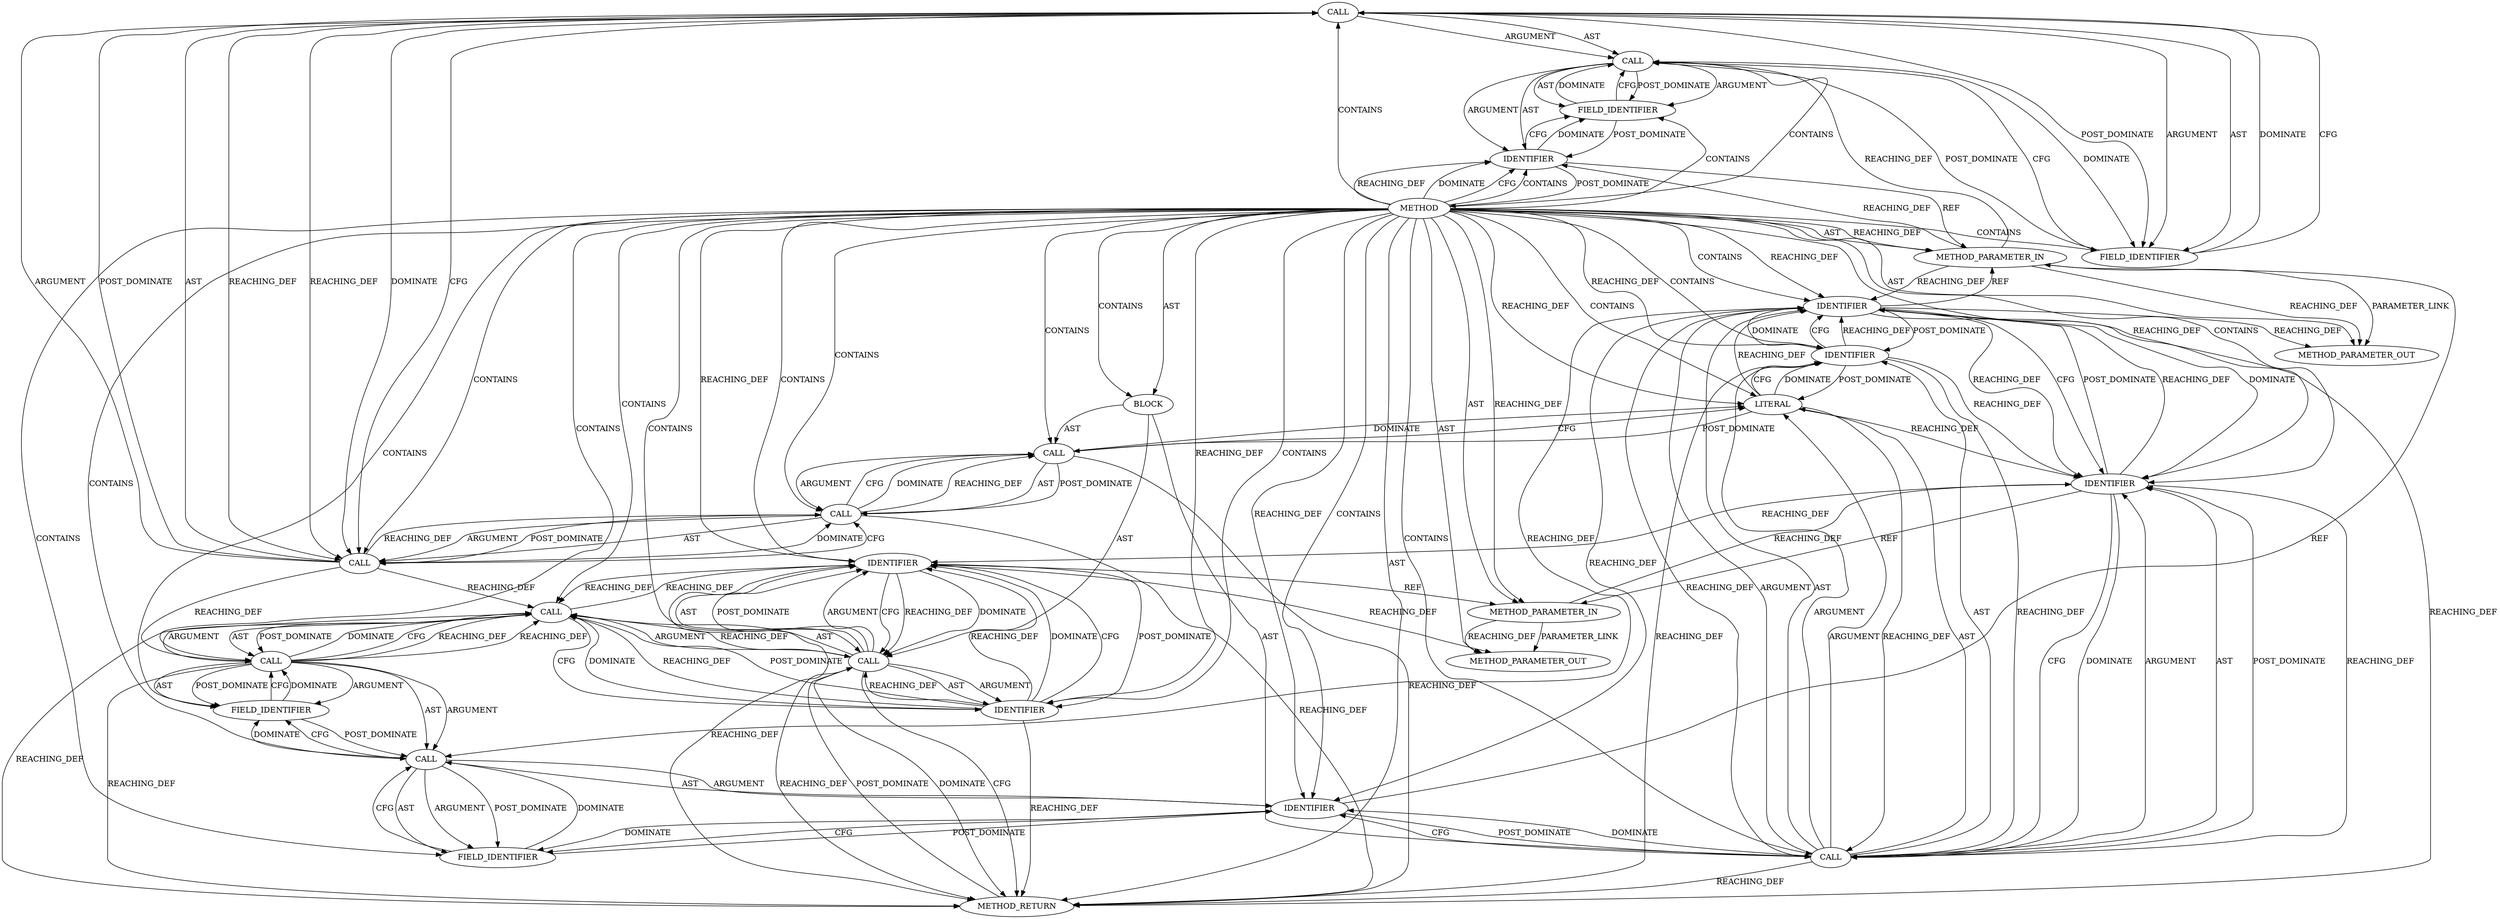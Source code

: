 digraph {
  573 [label=CALL ORDER=1 ARGUMENT_INDEX=1 CODE="con->v2.in_iter" COLUMN_NUMBER=26 METHOD_FULL_NAME="<operator>.fieldAccess" LINE_NUMBER=240 TYPE_FULL_NAME="<empty>" DISPATCH_TYPE="STATIC_DISPATCH" SIGNATURE="" NAME="<operator>.fieldAccess"]
  568 [label=METHOD_PARAMETER_IN ORDER=2 CODE="int len" IS_VARIADIC=false COLUMN_NUMBER=54 LINE_NUMBER=238 TYPE_FULL_NAME="int" EVALUATION_STRATEGY="BY_VALUE" INDEX=2 NAME="len"]
  574 [label=CALL ORDER=1 ARGUMENT_INDEX=1 CODE="con->v2" COLUMN_NUMBER=26 METHOD_FULL_NAME="<operator>.indirectFieldAccess" LINE_NUMBER=240 TYPE_FULL_NAME="<empty>" DISPATCH_TYPE="STATIC_DISPATCH" SIGNATURE="" NAME="<operator>.indirectFieldAccess"]
  591 [label=IDENTIFIER ORDER=3 ARGUMENT_INDEX=3 CODE="len" COLUMN_NUMBER=48 LINE_NUMBER=243 TYPE_FULL_NAME="int" NAME="len"]
  584 [label=CALL ORDER=1 ARGUMENT_INDEX=1 CODE="&con->v2.in_iter" COLUMN_NUMBER=19 METHOD_FULL_NAME="<operator>.addressOf" LINE_NUMBER=243 TYPE_FULL_NAME="<empty>" DISPATCH_TYPE="STATIC_DISPATCH" SIGNATURE="" NAME="<operator>.addressOf"]
  579 [label=LITERAL ORDER=1 ARGUMENT_INDEX=1 CODE="\"%s con %p len %d\\n\"" COLUMN_NUMBER=7 LINE_NUMBER=242 TYPE_FULL_NAME="char"]
  567 [label=METHOD_PARAMETER_IN ORDER=1 CODE="struct ceph_connection *con" IS_VARIADIC=false COLUMN_NUMBER=25 LINE_NUMBER=238 TYPE_FULL_NAME="ceph_connection*" EVALUATION_STRATEGY="BY_VALUE" INDEX=1 NAME="con"]
  572 [label=CALL ORDER=1 ARGUMENT_INDEX=1 CODE="&con->v2.in_iter" COLUMN_NUMBER=25 METHOD_FULL_NAME="<operator>.addressOf" LINE_NUMBER=240 TYPE_FULL_NAME="<empty>" DISPATCH_TYPE="STATIC_DISPATCH" SIGNATURE="" NAME="<operator>.addressOf"]
  582 [label=IDENTIFIER ORDER=4 ARGUMENT_INDEX=4 CODE="len" COLUMN_NUMBER=44 LINE_NUMBER=242 TYPE_FULL_NAME="int" NAME="len"]
  13000 [label=METHOD_PARAMETER_OUT ORDER=1 CODE="struct ceph_connection *con" IS_VARIADIC=false COLUMN_NUMBER=25 LINE_NUMBER=238 TYPE_FULL_NAME="ceph_connection*" EVALUATION_STRATEGY="BY_VALUE" INDEX=1 NAME="con"]
  566 [label=METHOD COLUMN_NUMBER=1 LINE_NUMBER=238 COLUMN_NUMBER_END=1 IS_EXTERNAL=false SIGNATURE="void set_in_skip (ceph_connection*,int)" NAME="set_in_skip" AST_PARENT_TYPE="TYPE_DECL" AST_PARENT_FULL_NAME="file_code_old-a282a2f-decode_preamble-526.c:<global>" ORDER=9 CODE="static void set_in_skip(struct ceph_connection *con, int len)
{
	WARN_ON(iov_iter_count(&con->v2.in_iter));

	dout(\"%s con %p len %d\\n\", __func__, con, len);
	iov_iter_discard(&con->v2.in_iter, ITER_DEST, len);
}" FULL_NAME="set_in_skip" LINE_NUMBER_END=244 FILENAME="file_code_old-a282a2f-decode_preamble-526.c"]
  576 [label=FIELD_IDENTIFIER ORDER=2 ARGUMENT_INDEX=2 CODE="v2" COLUMN_NUMBER=26 LINE_NUMBER=240 CANONICAL_NAME="v2"]
  586 [label=CALL ORDER=1 ARGUMENT_INDEX=1 CODE="con->v2" COLUMN_NUMBER=20 METHOD_FULL_NAME="<operator>.indirectFieldAccess" LINE_NUMBER=243 TYPE_FULL_NAME="<empty>" DISPATCH_TYPE="STATIC_DISPATCH" SIGNATURE="" NAME="<operator>.indirectFieldAccess"]
  590 [label=IDENTIFIER ORDER=2 ARGUMENT_INDEX=2 CODE="ITER_DEST" COLUMN_NUMBER=37 LINE_NUMBER=243 TYPE_FULL_NAME="ANY" NAME="ITER_DEST"]
  577 [label=FIELD_IDENTIFIER ORDER=2 ARGUMENT_INDEX=2 CODE="in_iter" COLUMN_NUMBER=26 LINE_NUMBER=240 CANONICAL_NAME="in_iter"]
  587 [label=IDENTIFIER ORDER=1 ARGUMENT_INDEX=1 CODE="con" COLUMN_NUMBER=20 LINE_NUMBER=243 TYPE_FULL_NAME="ceph_connection*" NAME="con"]
  575 [label=IDENTIFIER ORDER=1 ARGUMENT_INDEX=1 CODE="con" COLUMN_NUMBER=26 LINE_NUMBER=240 TYPE_FULL_NAME="ceph_connection*" NAME="con"]
  585 [label=CALL ORDER=1 ARGUMENT_INDEX=1 CODE="con->v2.in_iter" COLUMN_NUMBER=20 METHOD_FULL_NAME="<operator>.fieldAccess" LINE_NUMBER=243 TYPE_FULL_NAME="<empty>" DISPATCH_TYPE="STATIC_DISPATCH" SIGNATURE="" NAME="<operator>.fieldAccess"]
  588 [label=FIELD_IDENTIFIER ORDER=2 ARGUMENT_INDEX=2 CODE="v2" COLUMN_NUMBER=20 LINE_NUMBER=243 CANONICAL_NAME="v2"]
  578 [label=CALL ORDER=2 ARGUMENT_INDEX=-1 CODE="dout(\"%s con %p len %d\\n\", __func__, con, len)" COLUMN_NUMBER=2 METHOD_FULL_NAME="dout" LINE_NUMBER=242 TYPE_FULL_NAME="<empty>" DISPATCH_TYPE="STATIC_DISPATCH" SIGNATURE="" NAME="dout"]
  592 [label=METHOD_RETURN ORDER=4 CODE="RET" COLUMN_NUMBER=1 LINE_NUMBER=238 TYPE_FULL_NAME="void" EVALUATION_STRATEGY="BY_VALUE"]
  13001 [label=METHOD_PARAMETER_OUT ORDER=2 CODE="int len" IS_VARIADIC=false COLUMN_NUMBER=54 LINE_NUMBER=238 TYPE_FULL_NAME="int" EVALUATION_STRATEGY="BY_VALUE" INDEX=2 NAME="len"]
  581 [label=IDENTIFIER ORDER=3 ARGUMENT_INDEX=3 CODE="con" COLUMN_NUMBER=39 LINE_NUMBER=242 TYPE_FULL_NAME="ceph_connection*" NAME="con"]
  571 [label=CALL ORDER=1 ARGUMENT_INDEX=1 CODE="iov_iter_count(&con->v2.in_iter)" COLUMN_NUMBER=10 METHOD_FULL_NAME="iov_iter_count" LINE_NUMBER=240 TYPE_FULL_NAME="<empty>" DISPATCH_TYPE="STATIC_DISPATCH" SIGNATURE="" NAME="iov_iter_count"]
  589 [label=FIELD_IDENTIFIER ORDER=2 ARGUMENT_INDEX=2 CODE="in_iter" COLUMN_NUMBER=20 LINE_NUMBER=243 CANONICAL_NAME="in_iter"]
  569 [label=BLOCK ORDER=3 ARGUMENT_INDEX=-1 CODE="{
	WARN_ON(iov_iter_count(&con->v2.in_iter));

	dout(\"%s con %p len %d\\n\", __func__, con, len);
	iov_iter_discard(&con->v2.in_iter, ITER_DEST, len);
}" COLUMN_NUMBER=1 LINE_NUMBER=239 TYPE_FULL_NAME="void"]
  583 [label=CALL ORDER=3 ARGUMENT_INDEX=-1 CODE="iov_iter_discard(&con->v2.in_iter, ITER_DEST, len)" COLUMN_NUMBER=2 METHOD_FULL_NAME="iov_iter_discard" LINE_NUMBER=243 TYPE_FULL_NAME="<empty>" DISPATCH_TYPE="STATIC_DISPATCH" SIGNATURE="" NAME="iov_iter_discard"]
  570 [label=CALL ORDER=1 ARGUMENT_INDEX=-1 CODE="WARN_ON(iov_iter_count(&con->v2.in_iter))" COLUMN_NUMBER=2 METHOD_FULL_NAME="WARN_ON" LINE_NUMBER=240 TYPE_FULL_NAME="<empty>" DISPATCH_TYPE="STATIC_DISPATCH" SIGNATURE="" NAME="WARN_ON"]
  580 [label=IDENTIFIER ORDER=2 ARGUMENT_INDEX=2 CODE="__func__" COLUMN_NUMBER=29 LINE_NUMBER=242 TYPE_FULL_NAME="ANY" NAME="__func__"]
  585 -> 586 [label=AST ]
  566 -> 585 [label=CONTAINS ]
  566 -> 582 [label=CONTAINS ]
  582 -> 578 [label=REACHING_DEF VARIABLE="len"]
  583 -> 591 [label=AST ]
  566 -> 590 [label=REACHING_DEF VARIABLE=""]
  566 -> 580 [label=REACHING_DEF VARIABLE=""]
  572 -> 571 [label=DOMINATE ]
  566 -> 567 [label=AST ]
  566 -> 591 [label=CONTAINS ]
  570 -> 571 [label=AST ]
  570 -> 579 [label=DOMINATE ]
  568 -> 582 [label=REACHING_DEF VARIABLE="len"]
  581 -> 582 [label=REACHING_DEF VARIABLE="con"]
  587 -> 588 [label=DOMINATE ]
  591 -> 584 [label=REACHING_DEF VARIABLE="len"]
  566 -> 580 [label=CONTAINS ]
  566 -> 591 [label=REACHING_DEF VARIABLE=""]
  572 -> 573 [label=ARGUMENT ]
  584 -> 590 [label=CFG ]
  583 -> 584 [label=AST ]
  566 -> 575 [label=REACHING_DEF VARIABLE=""]
  580 -> 592 [label=REACHING_DEF VARIABLE="__func__"]
  580 -> 581 [label=DOMINATE ]
  591 -> 568 [label=REF ]
  566 -> 571 [label=CONTAINS ]
  577 -> 573 [label=DOMINATE ]
  573 -> 577 [label=POST_DOMINATE ]
  587 -> 567 [label=REF ]
  579 -> 580 [label=CFG ]
  566 -> 588 [label=CONTAINS ]
  576 -> 574 [label=DOMINATE ]
  591 -> 583 [label=CFG ]
  584 -> 591 [label=REACHING_DEF VARIABLE="&con->v2.in_iter"]
  591 -> 13001 [label=REACHING_DEF VARIABLE="len"]
  578 -> 582 [label=ARGUMENT ]
  581 -> 582 [label=DOMINATE ]
  579 -> 570 [label=POST_DOMINATE ]
  583 -> 592 [label=DOMINATE ]
  566 -> 575 [label=DOMINATE ]
  566 -> 590 [label=CONTAINS ]
  589 -> 586 [label=POST_DOMINATE ]
  591 -> 590 [label=POST_DOMINATE ]
  566 -> 583 [label=CONTAINS ]
  578 -> 592 [label=REACHING_DEF VARIABLE="dout(\"%s con %p len %d\\n\", __func__, con, len)"]
  587 -> 578 [label=POST_DOMINATE ]
  566 -> 13000 [label=AST ]
  582 -> 578 [label=CFG ]
  580 -> 581 [label=CFG ]
  566 -> 568 [label=REACHING_DEF VARIABLE=""]
  566 -> 592 [label=AST ]
  572 -> 573 [label=POST_DOMINATE ]
  566 -> 577 [label=CONTAINS ]
  566 -> 586 [label=CONTAINS ]
  580 -> 582 [label=REACHING_DEF VARIABLE="__func__"]
  585 -> 589 [label=ARGUMENT ]
  566 -> 570 [label=CONTAINS ]
  584 -> 585 [label=ARGUMENT ]
  590 -> 584 [label=REACHING_DEF VARIABLE="ITER_DEST"]
  566 -> 578 [label=CONTAINS ]
  577 -> 573 [label=CFG ]
  582 -> 581 [label=POST_DOMINATE ]
  586 -> 588 [label=AST ]
  578 -> 587 [label=CFG ]
  581 -> 578 [label=REACHING_DEF VARIABLE="con"]
  590 -> 591 [label=REACHING_DEF VARIABLE="ITER_DEST"]
  581 -> 592 [label=REACHING_DEF VARIABLE="con"]
  566 -> 581 [label=REACHING_DEF VARIABLE=""]
  569 -> 583 [label=AST ]
  572 -> 571 [label=CFG ]
  567 -> 13000 [label=PARAMETER_LINK ]
  572 -> 584 [label=REACHING_DEF VARIABLE="&con->v2.in_iter"]
  591 -> 583 [label=REACHING_DEF VARIABLE="len"]
  583 -> 591 [label=POST_DOMINATE ]
  578 -> 580 [label=ARGUMENT ]
  566 -> 573 [label=CONTAINS ]
  588 -> 587 [label=POST_DOMINATE ]
  570 -> 579 [label=CFG ]
  567 -> 575 [label=REACHING_DEF VARIABLE="con"]
  575 -> 567 [label=REF ]
  575 -> 576 [label=CFG ]
  586 -> 587 [label=ARGUMENT ]
  575 -> 566 [label=POST_DOMINATE ]
  566 -> 576 [label=CONTAINS ]
  584 -> 592 [label=REACHING_DEF VARIABLE="&con->v2.in_iter"]
  573 -> 572 [label=REACHING_DEF VARIABLE="con->v2.in_iter"]
  573 -> 572 [label=REACHING_DEF VARIABLE="con->v2.in_iter"]
  586 -> 587 [label=AST ]
  580 -> 581 [label=REACHING_DEF VARIABLE="__func__"]
  574 -> 577 [label=CFG ]
  583 -> 590 [label=ARGUMENT ]
  592 -> 583 [label=POST_DOMINATE ]
  590 -> 584 [label=POST_DOMINATE ]
  585 -> 589 [label=AST ]
  588 -> 586 [label=DOMINATE ]
  586 -> 589 [label=DOMINATE ]
  580 -> 578 [label=REACHING_DEF VARIABLE="__func__"]
  578 -> 579 [label=AST ]
  574 -> 575 [label=AST ]
  566 -> 569 [label=AST ]
  579 -> 578 [label=REACHING_DEF VARIABLE="\"%s con %p len %d\\n\""]
  566 -> 569 [label=CONTAINS ]
  571 -> 592 [label=REACHING_DEF VARIABLE="iov_iter_count(&con->v2.in_iter)"]
  579 -> 580 [label=DOMINATE ]
  578 -> 587 [label=DOMINATE ]
  590 -> 592 [label=REACHING_DEF VARIABLE="ITER_DEST"]
  571 -> 572 [label=AST ]
  566 -> 582 [label=REACHING_DEF VARIABLE=""]
  582 -> 591 [label=REACHING_DEF VARIABLE="len"]
  573 -> 574 [label=ARGUMENT ]
  571 -> 572 [label=ARGUMENT ]
  572 -> 585 [label=REACHING_DEF VARIABLE="&con->v2.in_iter"]
  584 -> 590 [label=DOMINATE ]
  578 -> 581 [label=ARGUMENT ]
  590 -> 583 [label=REACHING_DEF VARIABLE="ITER_DEST"]
  568 -> 13001 [label=PARAMETER_LINK ]
  578 -> 582 [label=AST ]
  586 -> 588 [label=ARGUMENT ]
  585 -> 584 [label=DOMINATE ]
  581 -> 582 [label=CFG ]
  581 -> 580 [label=POST_DOMINATE ]
  584 -> 583 [label=REACHING_DEF VARIABLE="&con->v2.in_iter"]
  573 -> 574 [label=AST ]
  566 -> 575 [label=CFG ]
  578 -> 580 [label=AST ]
  584 -> 585 [label=AST ]
  581 -> 567 [label=REF ]
  587 -> 588 [label=CFG ]
  583 -> 592 [label=CFG ]
  576 -> 574 [label=CFG ]
  566 -> 587 [label=CONTAINS ]
  581 -> 587 [label=REACHING_DEF VARIABLE="con"]
  577 -> 574 [label=POST_DOMINATE ]
  586 -> 588 [label=POST_DOMINATE ]
  574 -> 576 [label=POST_DOMINATE ]
  566 -> 579 [label=CONTAINS ]
  573 -> 572 [label=DOMINATE ]
  567 -> 581 [label=REACHING_DEF VARIABLE="con"]
  571 -> 570 [label=CFG ]
  578 -> 579 [label=ARGUMENT ]
  576 -> 575 [label=POST_DOMINATE ]
  566 -> 579 [label=REACHING_DEF VARIABLE=""]
  569 -> 570 [label=AST ]
  583 -> 591 [label=ARGUMENT ]
  569 -> 578 [label=AST ]
  574 -> 577 [label=DOMINATE ]
  584 -> 585 [label=POST_DOMINATE ]
  589 -> 585 [label=CFG ]
  567 -> 574 [label=REACHING_DEF VARIABLE="con"]
  579 -> 581 [label=REACHING_DEF VARIABLE="\"%s con %p len %d\\n\""]
  568 -> 13001 [label=REACHING_DEF VARIABLE="len"]
  589 -> 585 [label=DOMINATE ]
  580 -> 579 [label=POST_DOMINATE ]
  591 -> 592 [label=REACHING_DEF VARIABLE="len"]
  585 -> 584 [label=CFG ]
  573 -> 572 [label=CFG ]
  585 -> 584 [label=REACHING_DEF VARIABLE="con->v2.in_iter"]
  585 -> 584 [label=REACHING_DEF VARIABLE="con->v2.in_iter"]
  590 -> 591 [label=DOMINATE ]
  590 -> 591 [label=CFG ]
  571 -> 572 [label=POST_DOMINATE ]
  582 -> 581 [label=REACHING_DEF VARIABLE="len"]
  582 -> 568 [label=REF ]
  585 -> 592 [label=REACHING_DEF VARIABLE="con->v2.in_iter"]
  571 -> 570 [label=DOMINATE ]
  582 -> 578 [label=DOMINATE ]
  585 -> 589 [label=POST_DOMINATE ]
  579 -> 582 [label=REACHING_DEF VARIABLE="\"%s con %p len %d\\n\""]
  583 -> 590 [label=AST ]
  570 -> 571 [label=POST_DOMINATE ]
  572 -> 573 [label=AST ]
  574 -> 575 [label=ARGUMENT ]
  586 -> 589 [label=CFG ]
  566 -> 581 [label=CONTAINS ]
  566 -> 584 [label=CONTAINS ]
  566 -> 567 [label=REACHING_DEF VARIABLE=""]
  575 -> 576 [label=DOMINATE ]
  588 -> 586 [label=CFG ]
  566 -> 589 [label=CONTAINS ]
  574 -> 576 [label=ARGUMENT ]
  566 -> 568 [label=AST ]
  566 -> 572 [label=CONTAINS ]
  566 -> 13001 [label=AST ]
  566 -> 587 [label=REACHING_DEF VARIABLE=""]
  591 -> 583 [label=DOMINATE ]
  566 -> 575 [label=CONTAINS ]
  574 -> 576 [label=AST ]
  583 -> 592 [label=REACHING_DEF VARIABLE="iov_iter_discard(&con->v2.in_iter, ITER_DEST, len)"]
  581 -> 586 [label=REACHING_DEF VARIABLE="con"]
  566 -> 574 [label=CONTAINS ]
  578 -> 582 [label=POST_DOMINATE ]
  572 -> 571 [label=REACHING_DEF VARIABLE="&con->v2.in_iter"]
  581 -> 13000 [label=REACHING_DEF VARIABLE="con"]
  571 -> 570 [label=REACHING_DEF VARIABLE="iov_iter_count(&con->v2.in_iter)"]
  573 -> 577 [label=ARGUMENT ]
  578 -> 581 [label=AST ]
  567 -> 13000 [label=REACHING_DEF VARIABLE="con"]
  570 -> 571 [label=ARGUMENT ]
  583 -> 584 [label=ARGUMENT ]
  570 -> 592 [label=REACHING_DEF VARIABLE="WARN_ON(iov_iter_count(&con->v2.in_iter))"]
  573 -> 577 [label=AST ]
  585 -> 586 [label=ARGUMENT ]
}

